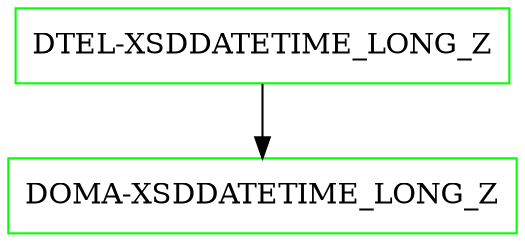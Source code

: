 digraph G {
  "DTEL-XSDDATETIME_LONG_Z" [shape=box,color=green];
  "DOMA-XSDDATETIME_LONG_Z" [shape=box,color=green,URL="./DOMA_XSDDATETIME_LONG_Z.html"];
  "DTEL-XSDDATETIME_LONG_Z" -> "DOMA-XSDDATETIME_LONG_Z";
}
